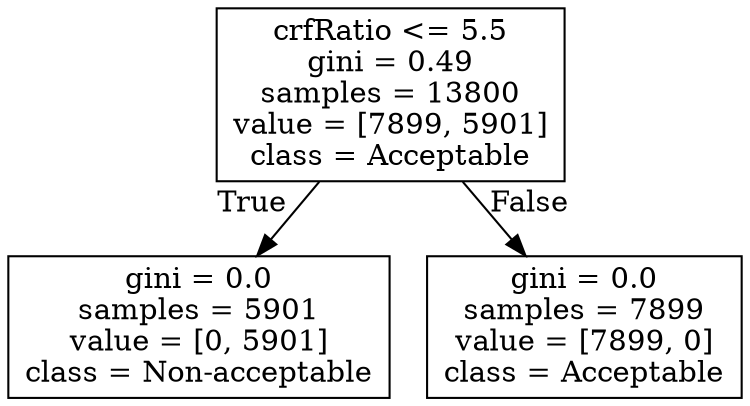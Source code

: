digraph Tree {
node [shape=box] ;
0 [label="crfRatio <= 5.5\ngini = 0.49\nsamples = 13800\nvalue = [7899, 5901]\nclass = Acceptable"] ;
1 [label="gini = 0.0\nsamples = 5901\nvalue = [0, 5901]\nclass = Non-acceptable"] ;
0 -> 1 [labeldistance=2.5, labelangle=45, headlabel="True"] ;
2 [label="gini = 0.0\nsamples = 7899\nvalue = [7899, 0]\nclass = Acceptable"] ;
0 -> 2 [labeldistance=2.5, labelangle=-45, headlabel="False"] ;
}